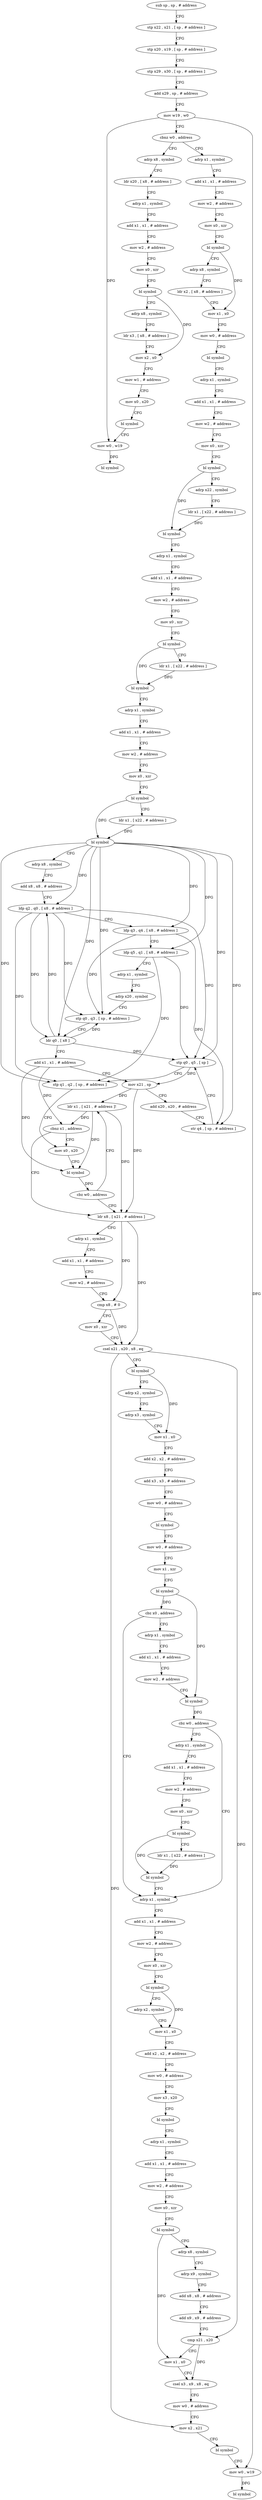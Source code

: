 digraph "func" {
"4199436" [label = "sub sp , sp , # address" ]
"4199440" [label = "stp x22 , x21 , [ sp , # address ]" ]
"4199444" [label = "stp x20 , x19 , [ sp , # address ]" ]
"4199448" [label = "stp x29 , x30 , [ sp , # address ]" ]
"4199452" [label = "add x29 , sp , # address" ]
"4199456" [label = "mov w19 , w0" ]
"4199460" [label = "cbnz w0 , address" ]
"4199908" [label = "adrp x8 , symbol" ]
"4199464" [label = "adrp x1 , symbol" ]
"4199912" [label = "ldr x20 , [ x8 , # address ]" ]
"4199916" [label = "adrp x1 , symbol" ]
"4199920" [label = "add x1 , x1 , # address" ]
"4199924" [label = "mov w2 , # address" ]
"4199928" [label = "mov x0 , xzr" ]
"4199932" [label = "bl symbol" ]
"4199936" [label = "adrp x8 , symbol" ]
"4199940" [label = "ldr x3 , [ x8 , # address ]" ]
"4199944" [label = "mov x2 , x0" ]
"4199948" [label = "mov w1 , # address" ]
"4199952" [label = "mov x0 , x20" ]
"4199956" [label = "bl symbol" ]
"4199960" [label = "mov w0 , w19" ]
"4199964" [label = "bl symbol" ]
"4199468" [label = "add x1 , x1 , # address" ]
"4199472" [label = "mov w2 , # address" ]
"4199476" [label = "mov x0 , xzr" ]
"4199480" [label = "bl symbol" ]
"4199484" [label = "adrp x8 , symbol" ]
"4199488" [label = "ldr x2 , [ x8 , # address ]" ]
"4199492" [label = "mov x1 , x0" ]
"4199496" [label = "mov w0 , # address" ]
"4199500" [label = "bl symbol" ]
"4199504" [label = "adrp x1 , symbol" ]
"4199508" [label = "add x1 , x1 , # address" ]
"4199512" [label = "mov w2 , # address" ]
"4199516" [label = "mov x0 , xzr" ]
"4199520" [label = "bl symbol" ]
"4199524" [label = "adrp x22 , symbol" ]
"4199528" [label = "ldr x1 , [ x22 , # address ]" ]
"4199532" [label = "bl symbol" ]
"4199536" [label = "adrp x1 , symbol" ]
"4199540" [label = "add x1 , x1 , # address" ]
"4199544" [label = "mov w2 , # address" ]
"4199548" [label = "mov x0 , xzr" ]
"4199552" [label = "bl symbol" ]
"4199556" [label = "ldr x1 , [ x22 , # address ]" ]
"4199560" [label = "bl symbol" ]
"4199564" [label = "adrp x1 , symbol" ]
"4199568" [label = "add x1 , x1 , # address" ]
"4199572" [label = "mov w2 , # address" ]
"4199576" [label = "mov x0 , xzr" ]
"4199580" [label = "bl symbol" ]
"4199584" [label = "ldr x1 , [ x22 , # address ]" ]
"4199588" [label = "bl symbol" ]
"4199592" [label = "adrp x8 , symbol" ]
"4199596" [label = "add x8 , x8 , # address" ]
"4199600" [label = "ldp q2 , q0 , [ x8 , # address ]" ]
"4199604" [label = "ldp q3 , q4 , [ x8 , # address ]" ]
"4199608" [label = "ldp q5 , q1 , [ x8 , # address ]" ]
"4199612" [label = "adrp x1 , symbol" ]
"4199616" [label = "adrp x20 , symbol" ]
"4199620" [label = "stp q0 , q3 , [ sp , # address ]" ]
"4199624" [label = "ldr q0 , [ x8 ]" ]
"4199628" [label = "add x1 , x1 , # address" ]
"4199632" [label = "mov x21 , sp" ]
"4199636" [label = "add x20 , x20 , # address" ]
"4199640" [label = "str q4 , [ sp , # address ]" ]
"4199644" [label = "stp q0 , q5 , [ sp ]" ]
"4199648" [label = "stp q1 , q2 , [ sp , # address ]" ]
"4199652" [label = "mov x0 , x20" ]
"4199672" [label = "ldr x8 , [ x21 , # address ]" ]
"4199676" [label = "adrp x1 , symbol" ]
"4199680" [label = "add x1 , x1 , # address" ]
"4199684" [label = "mov w2 , # address" ]
"4199688" [label = "cmp x8 , # 0" ]
"4199692" [label = "mov x0 , xzr" ]
"4199696" [label = "csel x21 , x20 , x8 , eq" ]
"4199700" [label = "bl symbol" ]
"4199704" [label = "adrp x2 , symbol" ]
"4199708" [label = "adrp x3 , symbol" ]
"4199712" [label = "mov x1 , x0" ]
"4199716" [label = "add x2 , x2 , # address" ]
"4199720" [label = "add x3 , x3 , # address" ]
"4199724" [label = "mov w0 , # address" ]
"4199728" [label = "bl symbol" ]
"4199732" [label = "mov w0 , # address" ]
"4199736" [label = "mov x1 , xzr" ]
"4199740" [label = "bl symbol" ]
"4199744" [label = "cbz x0 , address" ]
"4199796" [label = "adrp x1 , symbol" ]
"4199748" [label = "adrp x1 , symbol" ]
"4199664" [label = "ldr x1 , [ x21 , # address ]!" ]
"4199668" [label = "cbnz x1 , address" ]
"4199800" [label = "add x1 , x1 , # address" ]
"4199804" [label = "mov w2 , # address" ]
"4199808" [label = "mov x0 , xzr" ]
"4199812" [label = "bl symbol" ]
"4199816" [label = "adrp x2 , symbol" ]
"4199820" [label = "mov x1 , x0" ]
"4199824" [label = "add x2 , x2 , # address" ]
"4199828" [label = "mov w0 , # address" ]
"4199832" [label = "mov x3 , x20" ]
"4199836" [label = "bl symbol" ]
"4199840" [label = "adrp x1 , symbol" ]
"4199844" [label = "add x1 , x1 , # address" ]
"4199848" [label = "mov w2 , # address" ]
"4199852" [label = "mov x0 , xzr" ]
"4199856" [label = "bl symbol" ]
"4199860" [label = "adrp x8 , symbol" ]
"4199864" [label = "adrp x9 , symbol" ]
"4199868" [label = "add x8 , x8 , # address" ]
"4199872" [label = "add x9 , x9 , # address" ]
"4199876" [label = "cmp x21 , x20" ]
"4199880" [label = "mov x1 , x0" ]
"4199884" [label = "csel x3 , x9 , x8 , eq" ]
"4199888" [label = "mov w0 , # address" ]
"4199892" [label = "mov x2 , x21" ]
"4199896" [label = "bl symbol" ]
"4199900" [label = "mov w0 , w19" ]
"4199904" [label = "bl symbol" ]
"4199752" [label = "add x1 , x1 , # address" ]
"4199756" [label = "mov w2 , # address" ]
"4199760" [label = "bl symbol" ]
"4199764" [label = "cbz w0 , address" ]
"4199768" [label = "adrp x1 , symbol" ]
"4199656" [label = "bl symbol" ]
"4199660" [label = "cbz w0 , address" ]
"4199772" [label = "add x1 , x1 , # address" ]
"4199776" [label = "mov w2 , # address" ]
"4199780" [label = "mov x0 , xzr" ]
"4199784" [label = "bl symbol" ]
"4199788" [label = "ldr x1 , [ x22 , # address ]" ]
"4199792" [label = "bl symbol" ]
"4199436" -> "4199440" [ label = "CFG" ]
"4199440" -> "4199444" [ label = "CFG" ]
"4199444" -> "4199448" [ label = "CFG" ]
"4199448" -> "4199452" [ label = "CFG" ]
"4199452" -> "4199456" [ label = "CFG" ]
"4199456" -> "4199460" [ label = "CFG" ]
"4199456" -> "4199960" [ label = "DFG" ]
"4199456" -> "4199900" [ label = "DFG" ]
"4199460" -> "4199908" [ label = "CFG" ]
"4199460" -> "4199464" [ label = "CFG" ]
"4199908" -> "4199912" [ label = "CFG" ]
"4199464" -> "4199468" [ label = "CFG" ]
"4199912" -> "4199916" [ label = "CFG" ]
"4199916" -> "4199920" [ label = "CFG" ]
"4199920" -> "4199924" [ label = "CFG" ]
"4199924" -> "4199928" [ label = "CFG" ]
"4199928" -> "4199932" [ label = "CFG" ]
"4199932" -> "4199936" [ label = "CFG" ]
"4199932" -> "4199944" [ label = "DFG" ]
"4199936" -> "4199940" [ label = "CFG" ]
"4199940" -> "4199944" [ label = "CFG" ]
"4199944" -> "4199948" [ label = "CFG" ]
"4199948" -> "4199952" [ label = "CFG" ]
"4199952" -> "4199956" [ label = "CFG" ]
"4199956" -> "4199960" [ label = "CFG" ]
"4199960" -> "4199964" [ label = "DFG" ]
"4199468" -> "4199472" [ label = "CFG" ]
"4199472" -> "4199476" [ label = "CFG" ]
"4199476" -> "4199480" [ label = "CFG" ]
"4199480" -> "4199484" [ label = "CFG" ]
"4199480" -> "4199492" [ label = "DFG" ]
"4199484" -> "4199488" [ label = "CFG" ]
"4199488" -> "4199492" [ label = "CFG" ]
"4199492" -> "4199496" [ label = "CFG" ]
"4199496" -> "4199500" [ label = "CFG" ]
"4199500" -> "4199504" [ label = "CFG" ]
"4199504" -> "4199508" [ label = "CFG" ]
"4199508" -> "4199512" [ label = "CFG" ]
"4199512" -> "4199516" [ label = "CFG" ]
"4199516" -> "4199520" [ label = "CFG" ]
"4199520" -> "4199524" [ label = "CFG" ]
"4199520" -> "4199532" [ label = "DFG" ]
"4199524" -> "4199528" [ label = "CFG" ]
"4199528" -> "4199532" [ label = "DFG" ]
"4199532" -> "4199536" [ label = "CFG" ]
"4199536" -> "4199540" [ label = "CFG" ]
"4199540" -> "4199544" [ label = "CFG" ]
"4199544" -> "4199548" [ label = "CFG" ]
"4199548" -> "4199552" [ label = "CFG" ]
"4199552" -> "4199556" [ label = "CFG" ]
"4199552" -> "4199560" [ label = "DFG" ]
"4199556" -> "4199560" [ label = "DFG" ]
"4199560" -> "4199564" [ label = "CFG" ]
"4199564" -> "4199568" [ label = "CFG" ]
"4199568" -> "4199572" [ label = "CFG" ]
"4199572" -> "4199576" [ label = "CFG" ]
"4199576" -> "4199580" [ label = "CFG" ]
"4199580" -> "4199584" [ label = "CFG" ]
"4199580" -> "4199588" [ label = "DFG" ]
"4199584" -> "4199588" [ label = "DFG" ]
"4199588" -> "4199592" [ label = "CFG" ]
"4199588" -> "4199600" [ label = "DFG" ]
"4199588" -> "4199620" [ label = "DFG" ]
"4199588" -> "4199624" [ label = "DFG" ]
"4199588" -> "4199644" [ label = "DFG" ]
"4199588" -> "4199608" [ label = "DFG" ]
"4199588" -> "4199648" [ label = "DFG" ]
"4199588" -> "4199604" [ label = "DFG" ]
"4199588" -> "4199640" [ label = "DFG" ]
"4199592" -> "4199596" [ label = "CFG" ]
"4199596" -> "4199600" [ label = "CFG" ]
"4199600" -> "4199604" [ label = "CFG" ]
"4199600" -> "4199620" [ label = "DFG" ]
"4199600" -> "4199624" [ label = "DFG" ]
"4199600" -> "4199644" [ label = "DFG" ]
"4199600" -> "4199648" [ label = "DFG" ]
"4199604" -> "4199608" [ label = "CFG" ]
"4199604" -> "4199620" [ label = "DFG" ]
"4199604" -> "4199640" [ label = "DFG" ]
"4199608" -> "4199612" [ label = "CFG" ]
"4199608" -> "4199644" [ label = "DFG" ]
"4199608" -> "4199648" [ label = "DFG" ]
"4199612" -> "4199616" [ label = "CFG" ]
"4199616" -> "4199620" [ label = "CFG" ]
"4199620" -> "4199624" [ label = "CFG" ]
"4199624" -> "4199628" [ label = "CFG" ]
"4199624" -> "4199600" [ label = "DFG" ]
"4199624" -> "4199620" [ label = "DFG" ]
"4199624" -> "4199644" [ label = "DFG" ]
"4199628" -> "4199632" [ label = "CFG" ]
"4199628" -> "4199656" [ label = "DFG" ]
"4199628" -> "4199668" [ label = "DFG" ]
"4199632" -> "4199636" [ label = "CFG" ]
"4199632" -> "4199672" [ label = "DFG" ]
"4199632" -> "4199664" [ label = "DFG" ]
"4199636" -> "4199640" [ label = "CFG" ]
"4199640" -> "4199644" [ label = "CFG" ]
"4199644" -> "4199648" [ label = "CFG" ]
"4199644" -> "4199632" [ label = "DFG" ]
"4199648" -> "4199652" [ label = "CFG" ]
"4199652" -> "4199656" [ label = "CFG" ]
"4199672" -> "4199676" [ label = "CFG" ]
"4199672" -> "4199688" [ label = "DFG" ]
"4199672" -> "4199696" [ label = "DFG" ]
"4199676" -> "4199680" [ label = "CFG" ]
"4199680" -> "4199684" [ label = "CFG" ]
"4199684" -> "4199688" [ label = "CFG" ]
"4199688" -> "4199692" [ label = "CFG" ]
"4199688" -> "4199696" [ label = "DFG" ]
"4199692" -> "4199696" [ label = "CFG" ]
"4199696" -> "4199700" [ label = "CFG" ]
"4199696" -> "4199876" [ label = "DFG" ]
"4199696" -> "4199892" [ label = "DFG" ]
"4199700" -> "4199704" [ label = "CFG" ]
"4199700" -> "4199712" [ label = "DFG" ]
"4199704" -> "4199708" [ label = "CFG" ]
"4199708" -> "4199712" [ label = "CFG" ]
"4199712" -> "4199716" [ label = "CFG" ]
"4199716" -> "4199720" [ label = "CFG" ]
"4199720" -> "4199724" [ label = "CFG" ]
"4199724" -> "4199728" [ label = "CFG" ]
"4199728" -> "4199732" [ label = "CFG" ]
"4199732" -> "4199736" [ label = "CFG" ]
"4199736" -> "4199740" [ label = "CFG" ]
"4199740" -> "4199744" [ label = "DFG" ]
"4199740" -> "4199760" [ label = "DFG" ]
"4199744" -> "4199796" [ label = "CFG" ]
"4199744" -> "4199748" [ label = "CFG" ]
"4199796" -> "4199800" [ label = "CFG" ]
"4199748" -> "4199752" [ label = "CFG" ]
"4199664" -> "4199668" [ label = "DFG" ]
"4199664" -> "4199656" [ label = "DFG" ]
"4199664" -> "4199672" [ label = "DFG" ]
"4199668" -> "4199652" [ label = "CFG" ]
"4199668" -> "4199672" [ label = "CFG" ]
"4199800" -> "4199804" [ label = "CFG" ]
"4199804" -> "4199808" [ label = "CFG" ]
"4199808" -> "4199812" [ label = "CFG" ]
"4199812" -> "4199816" [ label = "CFG" ]
"4199812" -> "4199820" [ label = "DFG" ]
"4199816" -> "4199820" [ label = "CFG" ]
"4199820" -> "4199824" [ label = "CFG" ]
"4199824" -> "4199828" [ label = "CFG" ]
"4199828" -> "4199832" [ label = "CFG" ]
"4199832" -> "4199836" [ label = "CFG" ]
"4199836" -> "4199840" [ label = "CFG" ]
"4199840" -> "4199844" [ label = "CFG" ]
"4199844" -> "4199848" [ label = "CFG" ]
"4199848" -> "4199852" [ label = "CFG" ]
"4199852" -> "4199856" [ label = "CFG" ]
"4199856" -> "4199860" [ label = "CFG" ]
"4199856" -> "4199880" [ label = "DFG" ]
"4199860" -> "4199864" [ label = "CFG" ]
"4199864" -> "4199868" [ label = "CFG" ]
"4199868" -> "4199872" [ label = "CFG" ]
"4199872" -> "4199876" [ label = "CFG" ]
"4199876" -> "4199880" [ label = "CFG" ]
"4199876" -> "4199884" [ label = "DFG" ]
"4199880" -> "4199884" [ label = "CFG" ]
"4199884" -> "4199888" [ label = "CFG" ]
"4199888" -> "4199892" [ label = "CFG" ]
"4199892" -> "4199896" [ label = "CFG" ]
"4199896" -> "4199900" [ label = "CFG" ]
"4199900" -> "4199904" [ label = "DFG" ]
"4199752" -> "4199756" [ label = "CFG" ]
"4199756" -> "4199760" [ label = "CFG" ]
"4199760" -> "4199764" [ label = "DFG" ]
"4199764" -> "4199796" [ label = "CFG" ]
"4199764" -> "4199768" [ label = "CFG" ]
"4199768" -> "4199772" [ label = "CFG" ]
"4199656" -> "4199660" [ label = "DFG" ]
"4199660" -> "4199672" [ label = "CFG" ]
"4199660" -> "4199664" [ label = "CFG" ]
"4199772" -> "4199776" [ label = "CFG" ]
"4199776" -> "4199780" [ label = "CFG" ]
"4199780" -> "4199784" [ label = "CFG" ]
"4199784" -> "4199788" [ label = "CFG" ]
"4199784" -> "4199792" [ label = "DFG" ]
"4199788" -> "4199792" [ label = "DFG" ]
"4199792" -> "4199796" [ label = "CFG" ]
}

